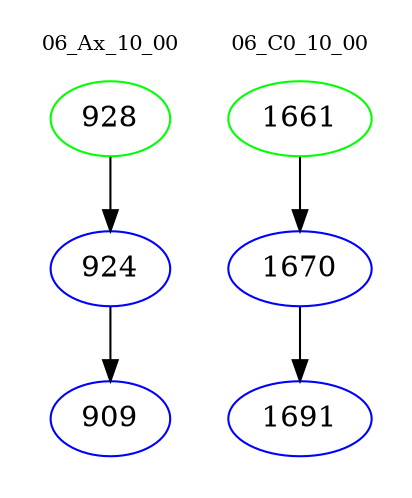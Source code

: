 digraph{
subgraph cluster_0 {
color = white
label = "06_Ax_10_00";
fontsize=10;
T0_928 [label="928", color="green"]
T0_928 -> T0_924 [color="black"]
T0_924 [label="924", color="blue"]
T0_924 -> T0_909 [color="black"]
T0_909 [label="909", color="blue"]
}
subgraph cluster_1 {
color = white
label = "06_C0_10_00";
fontsize=10;
T1_1661 [label="1661", color="green"]
T1_1661 -> T1_1670 [color="black"]
T1_1670 [label="1670", color="blue"]
T1_1670 -> T1_1691 [color="black"]
T1_1691 [label="1691", color="blue"]
}
}
